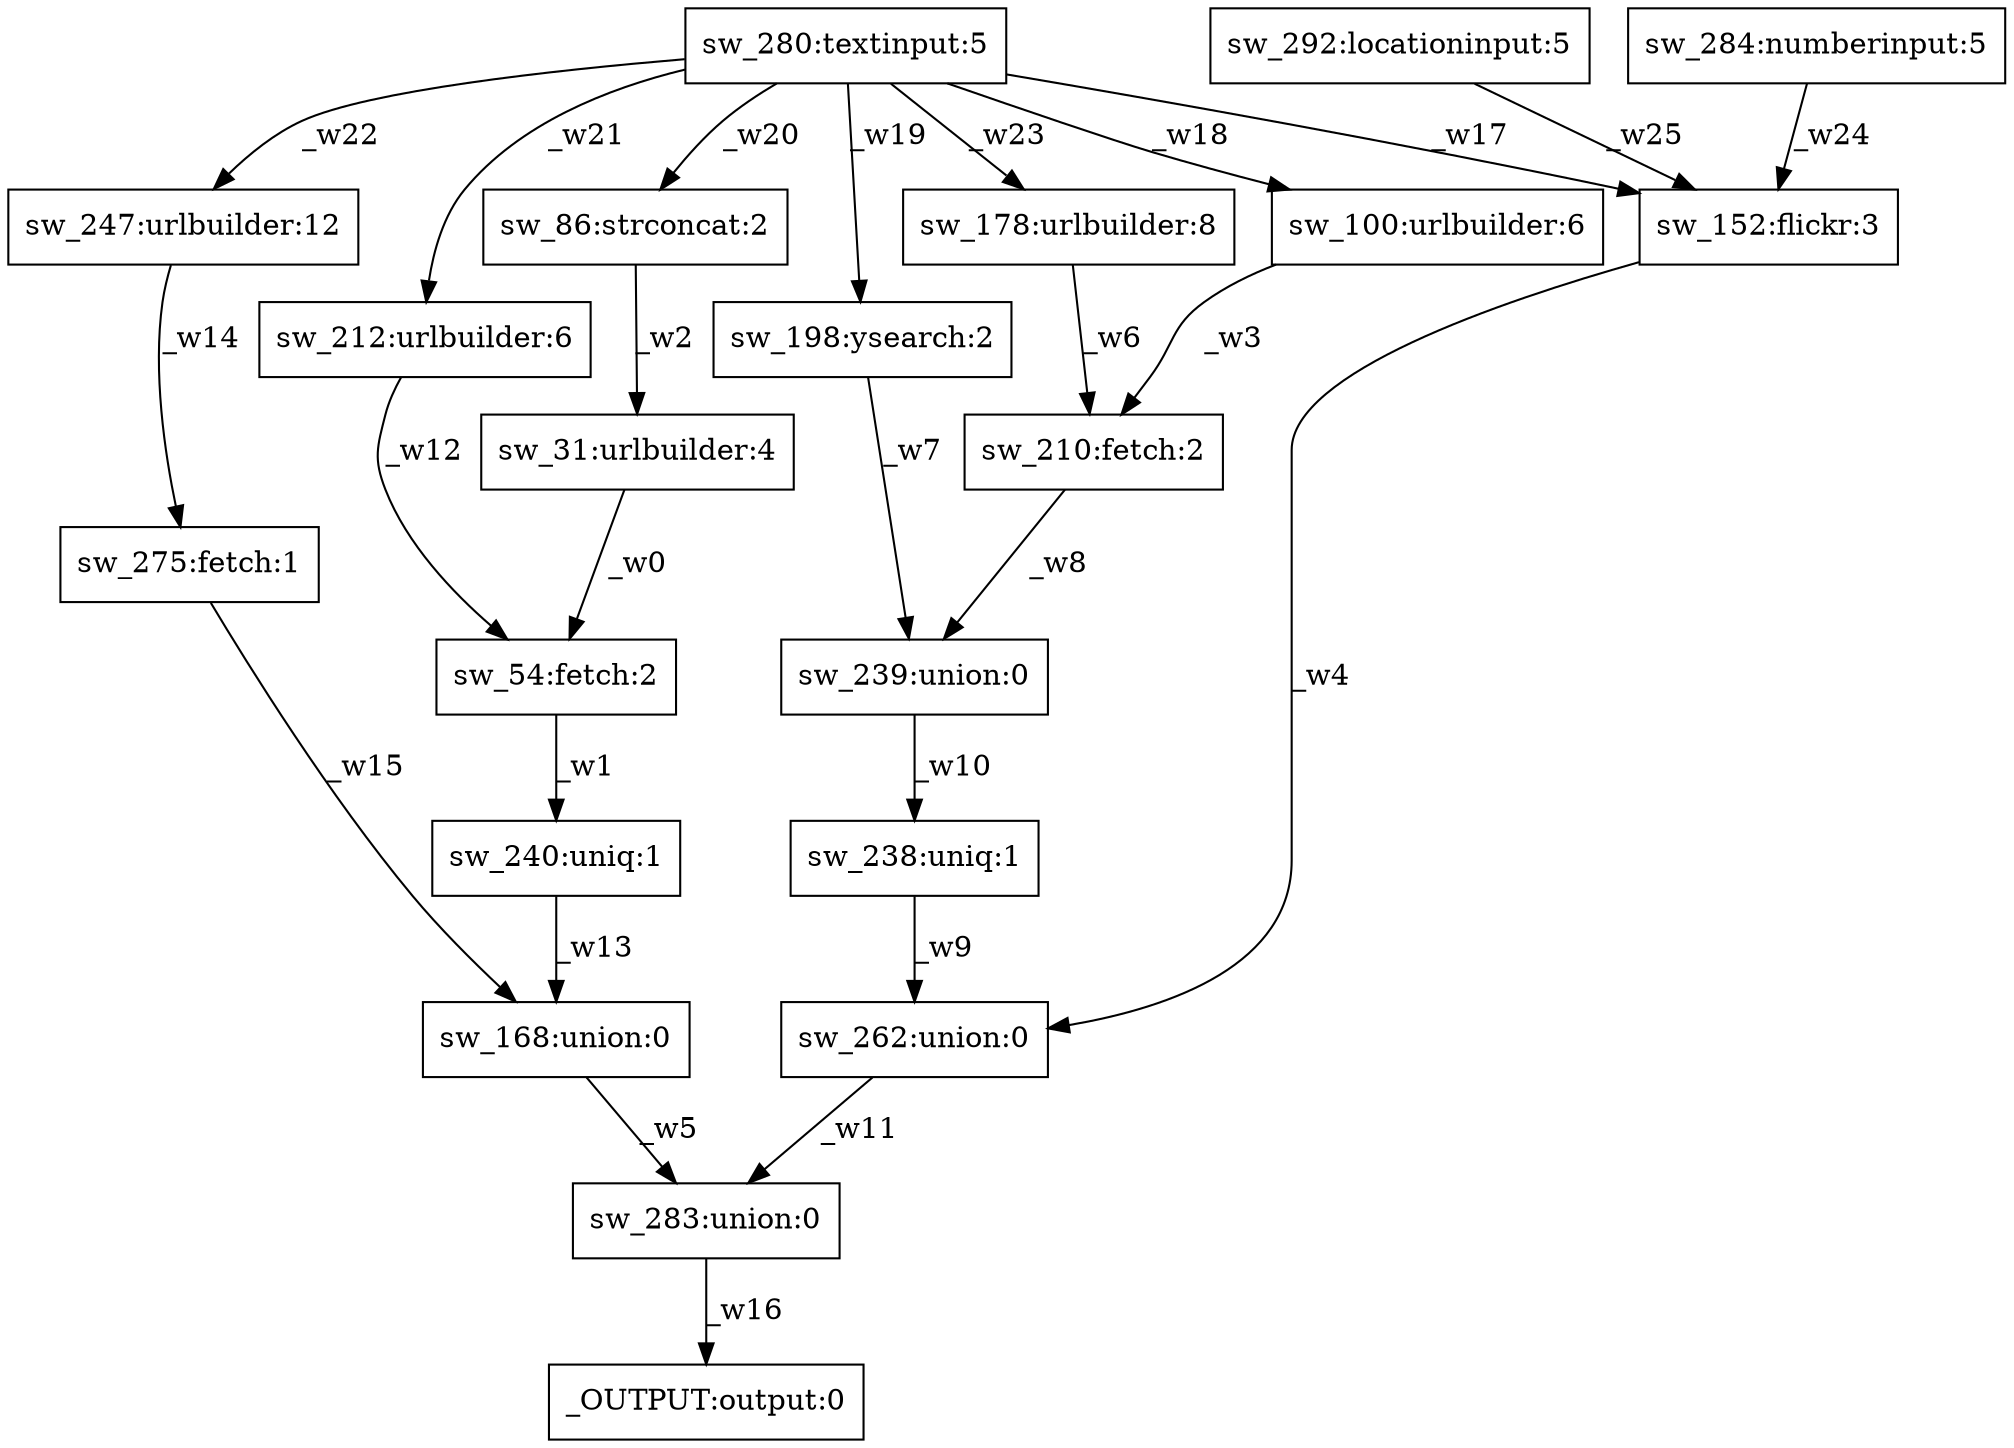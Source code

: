 digraph test1 { node [shape=box] "sw_247" [label="sw_247:urlbuilder:12"];"sw_178" [label="sw_178:urlbuilder:8"];"_OUTPUT" [label="_OUTPUT:output:0"];"sw_54" [label="sw_54:fetch:2"];"sw_262" [label="sw_262:union:0"];"sw_283" [label="sw_283:union:0"];"sw_292" [label="sw_292:locationinput:5"];"sw_238" [label="sw_238:uniq:1"];"sw_284" [label="sw_284:numberinput:5"];"sw_168" [label="sw_168:union:0"];"sw_198" [label="sw_198:ysearch:2"];"sw_152" [label="sw_152:flickr:3"];"sw_239" [label="sw_239:union:0"];"sw_240" [label="sw_240:uniq:1"];"sw_280" [label="sw_280:textinput:5"];"sw_275" [label="sw_275:fetch:1"];"sw_31" [label="sw_31:urlbuilder:4"];"sw_86" [label="sw_86:strconcat:2"];"sw_212" [label="sw_212:urlbuilder:6"];"sw_210" [label="sw_210:fetch:2"];"sw_100" [label="sw_100:urlbuilder:6"];"sw_31" -> "sw_54" [label="_w0"];"sw_54" -> "sw_240" [label="_w1"];"sw_86" -> "sw_31" [label="_w2"];"sw_100" -> "sw_210" [label="_w3"];"sw_152" -> "sw_262" [label="_w4"];"sw_168" -> "sw_283" [label="_w5"];"sw_178" -> "sw_210" [label="_w6"];"sw_198" -> "sw_239" [label="_w7"];"sw_210" -> "sw_239" [label="_w8"];"sw_238" -> "sw_262" [label="_w9"];"sw_239" -> "sw_238" [label="_w10"];"sw_262" -> "sw_283" [label="_w11"];"sw_212" -> "sw_54" [label="_w12"];"sw_240" -> "sw_168" [label="_w13"];"sw_247" -> "sw_275" [label="_w14"];"sw_275" -> "sw_168" [label="_w15"];"sw_283" -> "_OUTPUT" [label="_w16"];"sw_280" -> "sw_152" [label="_w17"];"sw_280" -> "sw_100" [label="_w18"];"sw_280" -> "sw_198" [label="_w19"];"sw_280" -> "sw_86" [label="_w20"];"sw_280" -> "sw_212" [label="_w21"];"sw_280" -> "sw_247" [label="_w22"];"sw_280" -> "sw_178" [label="_w23"];"sw_284" -> "sw_152" [label="_w24"];"sw_292" -> "sw_152" [label="_w25"];}
